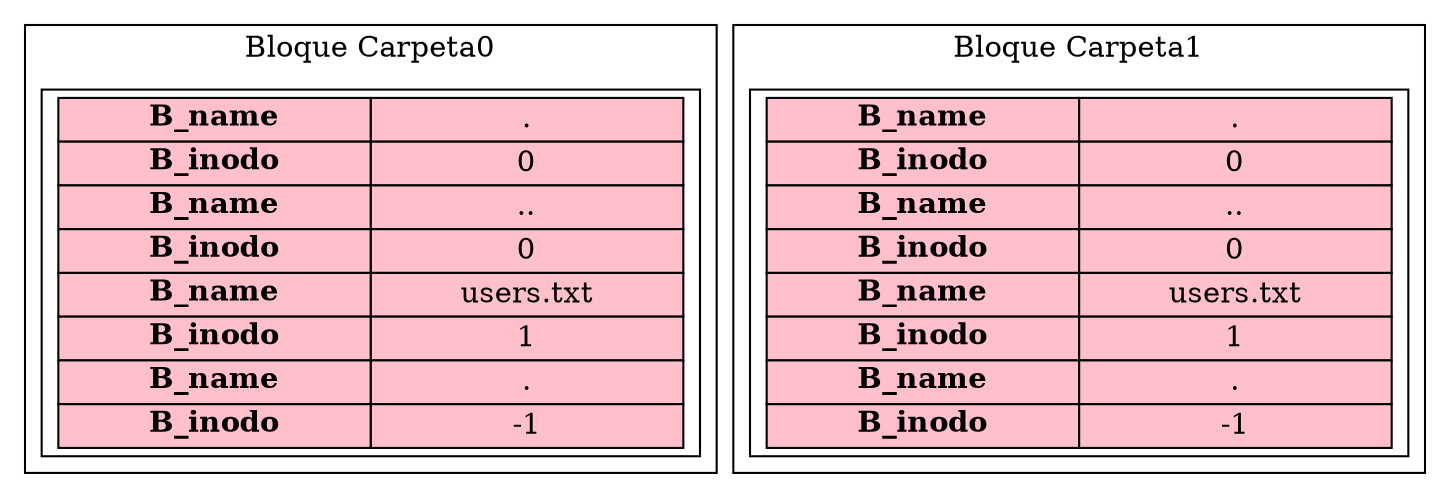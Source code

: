 digraph G{
subgraph cluster_0{
 label="Bloque Carpeta0"
tbl_0[shape=box, label=<
<table border='0' cellborder='1' cellspacing='0'  width='300' height='160' >
<tr><td width='150' bgcolor="pink"><b>B_name</b></td><td width='150' bgcolor="pink">.</td></tr>
<tr><td width='150' bgcolor="pink"><b>B_inodo</b></td><td width='150' bgcolor="pink">0</td></tr>
<tr><td width='150' bgcolor="pink"><b>B_name</b></td><td width='150' bgcolor="pink">..</td></tr>
<tr><td width='150' bgcolor="pink"><b>B_inodo</b></td><td width='150' bgcolor="pink">0</td></tr>
<tr><td width='150' bgcolor="pink"><b>B_name</b></td><td width='150' bgcolor="pink">users.txt</td></tr>
<tr><td width='150' bgcolor="pink"><b>B_inodo</b></td><td width='150' bgcolor="pink">1</td></tr>
<tr><td width='150' bgcolor="pink"><b>B_name</b></td><td width='150' bgcolor="pink">.</td></tr>
<tr><td width='150' bgcolor="pink"><b>B_inodo</b></td><td width='150' bgcolor="pink">-1</td></tr>
</table>>];}
subgraph cluster_1{
 label="Bloque Carpeta1"
tbl_1[shape=box, label=<
<table border='0' cellborder='1' cellspacing='0'  width='300' height='160' >
<tr><td width='150' bgcolor="pink"><b>B_name</b></td><td width='150' bgcolor="pink">.</td></tr>
<tr><td width='150' bgcolor="pink"><b>B_inodo</b></td><td width='150' bgcolor="pink">0</td></tr>
<tr><td width='150' bgcolor="pink"><b>B_name</b></td><td width='150' bgcolor="pink">..</td></tr>
<tr><td width='150' bgcolor="pink"><b>B_inodo</b></td><td width='150' bgcolor="pink">0</td></tr>
<tr><td width='150' bgcolor="pink"><b>B_name</b></td><td width='150' bgcolor="pink">users.txt</td></tr>
<tr><td width='150' bgcolor="pink"><b>B_inodo</b></td><td width='150' bgcolor="pink">1</td></tr>
<tr><td width='150' bgcolor="pink"><b>B_name</b></td><td width='150' bgcolor="pink">.</td></tr>
<tr><td width='150' bgcolor="pink"><b>B_inodo</b></td><td width='150' bgcolor="pink">-1</td></tr>
</table>>];}
}
